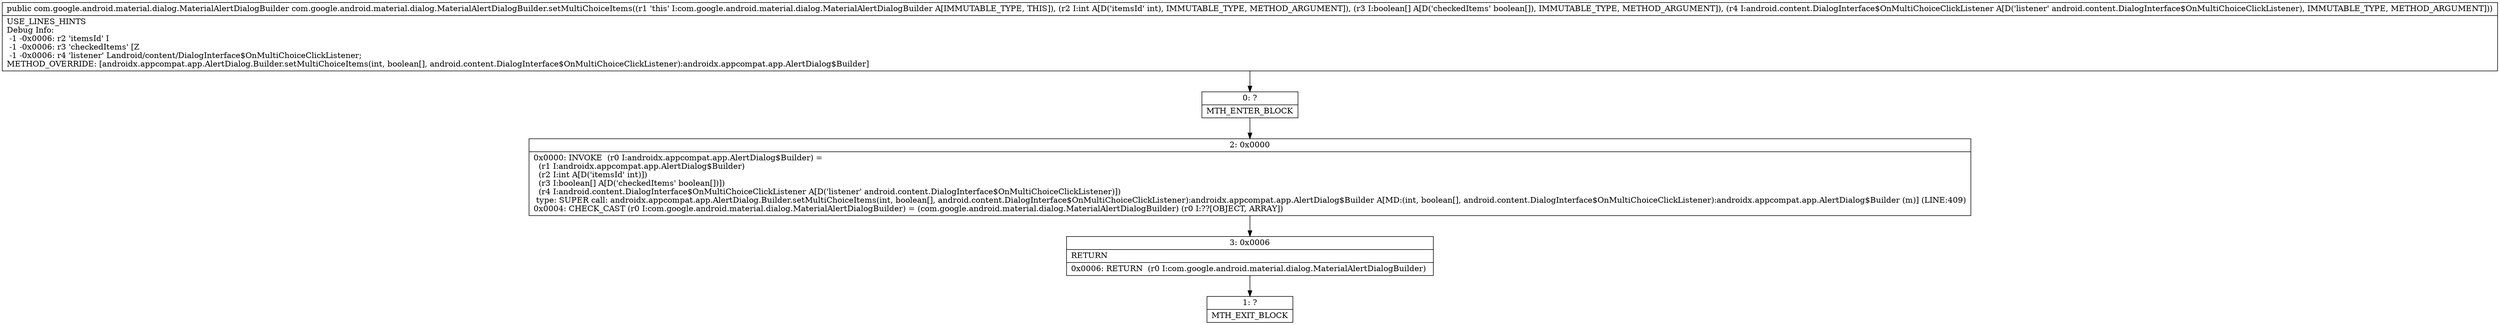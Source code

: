 digraph "CFG forcom.google.android.material.dialog.MaterialAlertDialogBuilder.setMultiChoiceItems(I[ZLandroid\/content\/DialogInterface$OnMultiChoiceClickListener;)Lcom\/google\/android\/material\/dialog\/MaterialAlertDialogBuilder;" {
Node_0 [shape=record,label="{0\:\ ?|MTH_ENTER_BLOCK\l}"];
Node_2 [shape=record,label="{2\:\ 0x0000|0x0000: INVOKE  (r0 I:androidx.appcompat.app.AlertDialog$Builder) = \l  (r1 I:androidx.appcompat.app.AlertDialog$Builder)\l  (r2 I:int A[D('itemsId' int)])\l  (r3 I:boolean[] A[D('checkedItems' boolean[])])\l  (r4 I:android.content.DialogInterface$OnMultiChoiceClickListener A[D('listener' android.content.DialogInterface$OnMultiChoiceClickListener)])\l type: SUPER call: androidx.appcompat.app.AlertDialog.Builder.setMultiChoiceItems(int, boolean[], android.content.DialogInterface$OnMultiChoiceClickListener):androidx.appcompat.app.AlertDialog$Builder A[MD:(int, boolean[], android.content.DialogInterface$OnMultiChoiceClickListener):androidx.appcompat.app.AlertDialog$Builder (m)] (LINE:409)\l0x0004: CHECK_CAST (r0 I:com.google.android.material.dialog.MaterialAlertDialogBuilder) = (com.google.android.material.dialog.MaterialAlertDialogBuilder) (r0 I:??[OBJECT, ARRAY]) \l}"];
Node_3 [shape=record,label="{3\:\ 0x0006|RETURN\l|0x0006: RETURN  (r0 I:com.google.android.material.dialog.MaterialAlertDialogBuilder) \l}"];
Node_1 [shape=record,label="{1\:\ ?|MTH_EXIT_BLOCK\l}"];
MethodNode[shape=record,label="{public com.google.android.material.dialog.MaterialAlertDialogBuilder com.google.android.material.dialog.MaterialAlertDialogBuilder.setMultiChoiceItems((r1 'this' I:com.google.android.material.dialog.MaterialAlertDialogBuilder A[IMMUTABLE_TYPE, THIS]), (r2 I:int A[D('itemsId' int), IMMUTABLE_TYPE, METHOD_ARGUMENT]), (r3 I:boolean[] A[D('checkedItems' boolean[]), IMMUTABLE_TYPE, METHOD_ARGUMENT]), (r4 I:android.content.DialogInterface$OnMultiChoiceClickListener A[D('listener' android.content.DialogInterface$OnMultiChoiceClickListener), IMMUTABLE_TYPE, METHOD_ARGUMENT]))  | USE_LINES_HINTS\lDebug Info:\l  \-1 \-0x0006: r2 'itemsId' I\l  \-1 \-0x0006: r3 'checkedItems' [Z\l  \-1 \-0x0006: r4 'listener' Landroid\/content\/DialogInterface$OnMultiChoiceClickListener;\lMETHOD_OVERRIDE: [androidx.appcompat.app.AlertDialog.Builder.setMultiChoiceItems(int, boolean[], android.content.DialogInterface$OnMultiChoiceClickListener):androidx.appcompat.app.AlertDialog$Builder]\l}"];
MethodNode -> Node_0;Node_0 -> Node_2;
Node_2 -> Node_3;
Node_3 -> Node_1;
}

